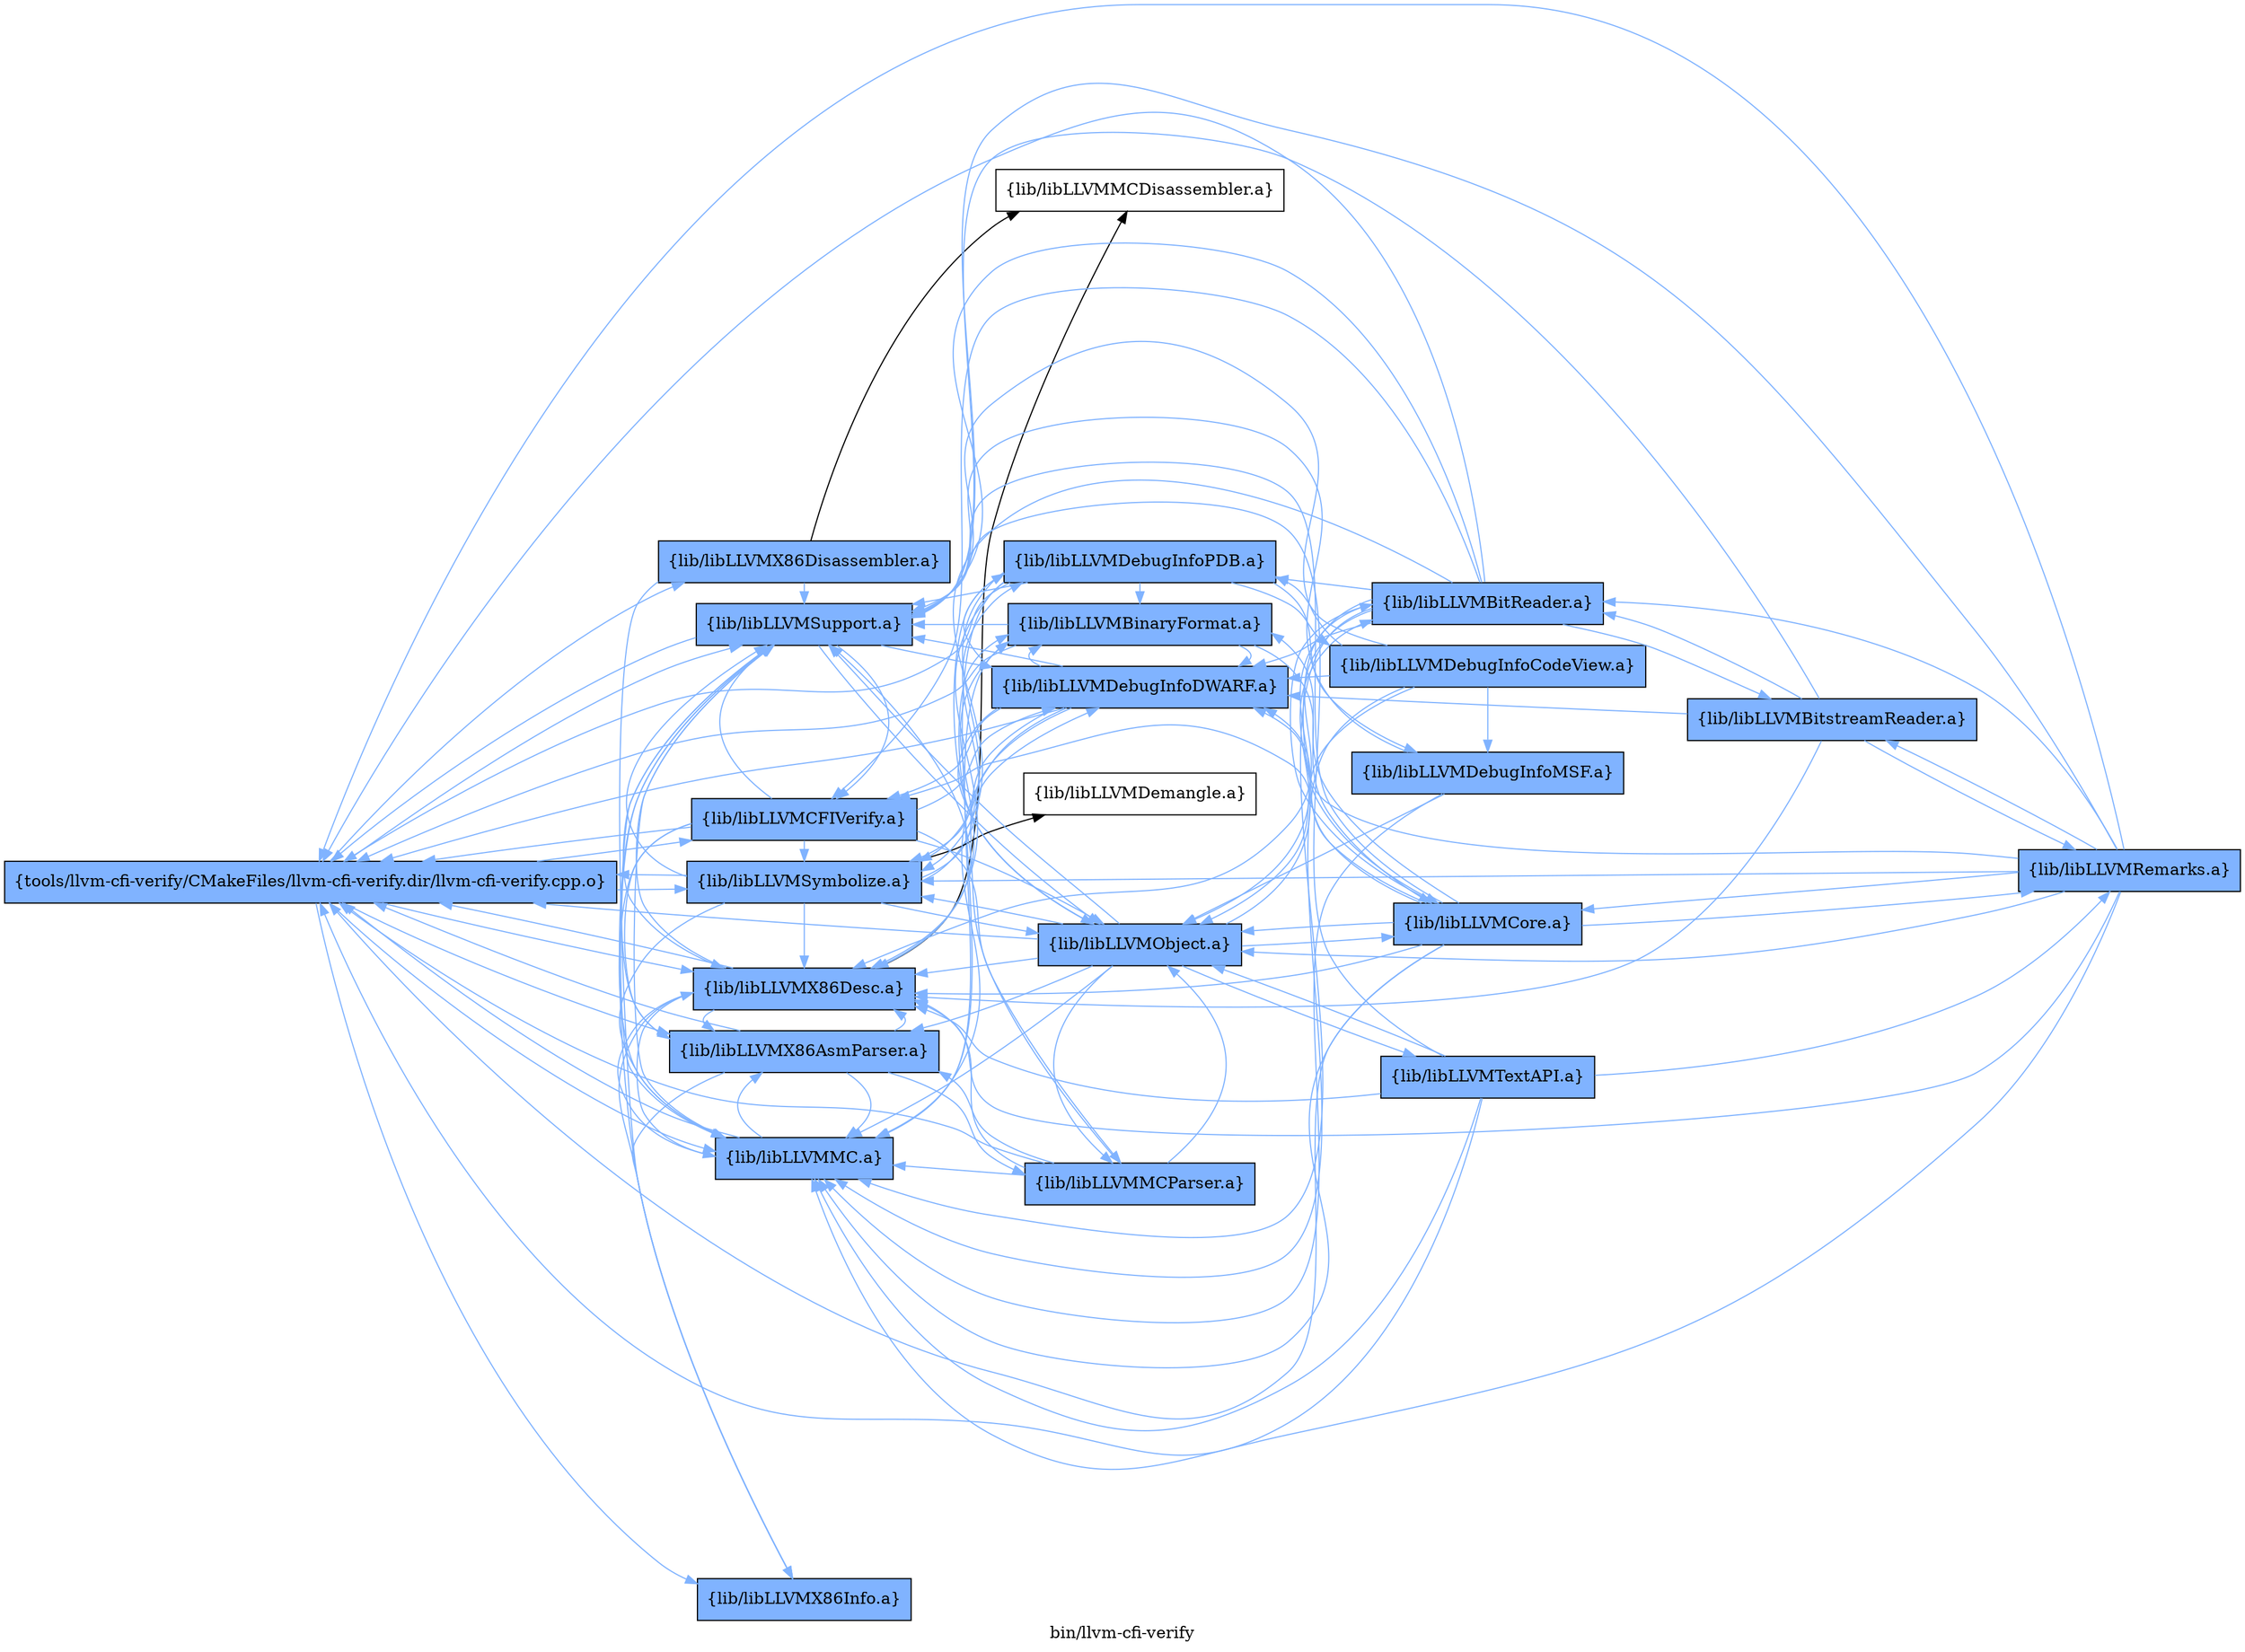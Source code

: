 digraph "bin/llvm-cfi-verify" {
	label="bin/llvm-cfi-verify";
	rankdir=LR;
	{ rank=same; Node0x55746a69e488;  }
	{ rank=same; Node0x55746a6a8708; Node0x55746a6a8258; Node0x55746a6a7d08; Node0x55746a6aa0f8; Node0x55746a6a9b08; Node0x55746a6a68b8; Node0x55746a6a6e08; Node0x55746a6a7358;  }
	{ rank=same; Node0x55746a6a96a8; Node0x55746a6a7808; Node0x55746a6a19a8; Node0x55746a6a9108; Node0x55746a6a6408; Node0x55746a6a5a08; Node0x55746a6a10e8;  }
	{ rank=same; Node0x55746a6a2c68; Node0x55746a6a3c08; Node0x55746a6a29e8; Node0x55746a6a3668; Node0x55746a6a5f58;  }

	Node0x55746a69e488 [shape=record,shape=box,group=1,style=filled,fillcolor="0.600000 0.5 1",label="{tools/llvm-cfi-verify/CMakeFiles/llvm-cfi-verify.dir/llvm-cfi-verify.cpp.o}"];
	Node0x55746a69e488 -> Node0x55746a6a8708[color="0.600000 0.5 1"];
	Node0x55746a69e488 -> Node0x55746a6a8258[color="0.600000 0.5 1"];
	Node0x55746a69e488 -> Node0x55746a6a7d08[color="0.600000 0.5 1"];
	Node0x55746a69e488 -> Node0x55746a6aa0f8[color="0.600000 0.5 1"];
	Node0x55746a69e488 -> Node0x55746a6a9b08[color="0.600000 0.5 1"];
	Node0x55746a69e488 -> Node0x55746a6a68b8[color="0.600000 0.5 1"];
	Node0x55746a69e488 -> Node0x55746a6a6e08[color="0.600000 0.5 1"];
	Node0x55746a69e488 -> Node0x55746a6a7358[color="0.600000 0.5 1"];
	Node0x55746a6a8708 [shape=record,shape=box,group=1,style=filled,fillcolor="0.600000 0.5 1",label="{lib/libLLVMX86AsmParser.a}"];
	Node0x55746a6a8708 -> Node0x55746a69e488[color="0.600000 0.5 1"];
	Node0x55746a6a8708 -> Node0x55746a6a8258[color="0.600000 0.5 1"];
	Node0x55746a6a8708 -> Node0x55746a6aa0f8[color="0.600000 0.5 1"];
	Node0x55746a6a8708 -> Node0x55746a6a9b08[color="0.600000 0.5 1"];
	Node0x55746a6a8708 -> Node0x55746a6a96a8[color="0.600000 0.5 1"];
	Node0x55746a6a8708 -> Node0x55746a6a68b8[color="0.600000 0.5 1"];
	Node0x55746a6a8258 [shape=record,shape=box,group=1,style=filled,fillcolor="0.600000 0.5 1",label="{lib/libLLVMX86Desc.a}"];
	Node0x55746a6a8258 -> Node0x55746a69e488[color="0.600000 0.5 1"];
	Node0x55746a6a8258 -> Node0x55746a6a9b08[color="0.600000 0.5 1"];
	Node0x55746a6a8258 -> Node0x55746a6a68b8[color="0.600000 0.5 1"];
	Node0x55746a6a8258 -> Node0x55746a6aa0f8[color="0.600000 0.5 1"];
	Node0x55746a6a8258 -> Node0x55746a6a7808;
	Node0x55746a6a8258 -> Node0x55746a6a8708[color="0.600000 0.5 1"];
	Node0x55746a6a8258 -> Node0x55746a6a19a8[color="0.600000 0.5 1"];
	Node0x55746a6a7d08 [shape=record,shape=box,group=1,style=filled,fillcolor="0.600000 0.5 1",label="{lib/libLLVMX86Disassembler.a}"];
	Node0x55746a6a7d08 -> Node0x55746a6aa0f8[color="0.600000 0.5 1"];
	Node0x55746a6a7d08 -> Node0x55746a6a68b8[color="0.600000 0.5 1"];
	Node0x55746a6a7d08 -> Node0x55746a6a7808;
	Node0x55746a6aa0f8 [shape=record,shape=box,group=1,style=filled,fillcolor="0.600000 0.5 1",label="{lib/libLLVMX86Info.a}"];
	Node0x55746a6aa0f8 -> Node0x55746a6a68b8[color="0.600000 0.5 1"];
	Node0x55746a6a9b08 [shape=record,shape=box,group=1,style=filled,fillcolor="0.600000 0.5 1",label="{lib/libLLVMMC.a}"];
	Node0x55746a6a9b08 -> Node0x55746a6a8258[color="0.600000 0.5 1"];
	Node0x55746a6a9b08 -> Node0x55746a6a68b8[color="0.600000 0.5 1"];
	Node0x55746a6a9b08 -> Node0x55746a6a8708[color="0.600000 0.5 1"];
	Node0x55746a6a9b08 -> Node0x55746a69e488[color="0.600000 0.5 1"];
	Node0x55746a6a9b08 -> Node0x55746a6a19a8[color="0.600000 0.5 1"];
	Node0x55746a6a68b8 [shape=record,shape=box,group=1,style=filled,fillcolor="0.600000 0.5 1",label="{lib/libLLVMSupport.a}"];
	Node0x55746a6a68b8 -> Node0x55746a6a9b08[color="0.600000 0.5 1"];
	Node0x55746a6a68b8 -> Node0x55746a69e488[color="0.600000 0.5 1"];
	Node0x55746a6a68b8 -> Node0x55746a6a8258[color="0.600000 0.5 1"];
	Node0x55746a6a68b8 -> Node0x55746a6a9108[color="0.600000 0.5 1"];
	Node0x55746a6a68b8 -> Node0x55746a6a7358[color="0.600000 0.5 1"];
	Node0x55746a6a68b8 -> Node0x55746a6a6408[color="0.600000 0.5 1"];
	Node0x55746a6a6e08 [shape=record,shape=box,group=1,style=filled,fillcolor="0.600000 0.5 1",label="{lib/libLLVMSymbolize.a}"];
	Node0x55746a6a6e08 -> Node0x55746a69e488[color="0.600000 0.5 1"];
	Node0x55746a6a6e08 -> Node0x55746a6a8258[color="0.600000 0.5 1"];
	Node0x55746a6a6e08 -> Node0x55746a6a9b08[color="0.600000 0.5 1"];
	Node0x55746a6a6e08 -> Node0x55746a6a68b8[color="0.600000 0.5 1"];
	Node0x55746a6a6e08 -> Node0x55746a6a9108[color="0.600000 0.5 1"];
	Node0x55746a6a6e08 -> Node0x55746a6a5a08[color="0.600000 0.5 1"];
	Node0x55746a6a6e08 -> Node0x55746a6a6408[color="0.600000 0.5 1"];
	Node0x55746a6a6e08 -> Node0x55746a6a10e8;
	Node0x55746a6a7358 [shape=record,shape=box,group=1,style=filled,fillcolor="0.600000 0.5 1",label="{lib/libLLVMCFIVerify.a}"];
	Node0x55746a6a7358 -> Node0x55746a69e488[color="0.600000 0.5 1"];
	Node0x55746a6a7358 -> Node0x55746a6a8708[color="0.600000 0.5 1"];
	Node0x55746a6a7358 -> Node0x55746a6a9b08[color="0.600000 0.5 1"];
	Node0x55746a6a7358 -> Node0x55746a6a68b8[color="0.600000 0.5 1"];
	Node0x55746a6a7358 -> Node0x55746a6a6e08[color="0.600000 0.5 1"];
	Node0x55746a6a7358 -> Node0x55746a6a9108[color="0.600000 0.5 1"];
	Node0x55746a6a7358 -> Node0x55746a6a96a8[color="0.600000 0.5 1"];
	Node0x55746a6a7358 -> Node0x55746a6a6408[color="0.600000 0.5 1"];
	Node0x55746a6a96a8 [shape=record,shape=box,group=1,style=filled,fillcolor="0.600000 0.5 1",label="{lib/libLLVMMCParser.a}"];
	Node0x55746a6a96a8 -> Node0x55746a6a68b8[color="0.600000 0.5 1"];
	Node0x55746a6a96a8 -> Node0x55746a69e488[color="0.600000 0.5 1"];
	Node0x55746a6a96a8 -> Node0x55746a6a8708[color="0.600000 0.5 1"];
	Node0x55746a6a96a8 -> Node0x55746a6a9b08[color="0.600000 0.5 1"];
	Node0x55746a6a96a8 -> Node0x55746a6a8258[color="0.600000 0.5 1"];
	Node0x55746a6a96a8 -> Node0x55746a6a9108[color="0.600000 0.5 1"];
	Node0x55746a6a7808 [shape=record,shape=box,group=0,label="{lib/libLLVMMCDisassembler.a}"];
	Node0x55746a6a19a8 [shape=record,shape=box,group=1,style=filled,fillcolor="0.600000 0.5 1",label="{lib/libLLVMBinaryFormat.a}"];
	Node0x55746a6a19a8 -> Node0x55746a6a2c68[color="0.600000 0.5 1"];
	Node0x55746a6a19a8 -> Node0x55746a6a68b8[color="0.600000 0.5 1"];
	Node0x55746a6a19a8 -> Node0x55746a6a6408[color="0.600000 0.5 1"];
	Node0x55746a6a19a8 -> Node0x55746a69e488[color="0.600000 0.5 1"];
	Node0x55746a6a9108 [shape=record,shape=box,group=1,style=filled,fillcolor="0.600000 0.5 1",label="{lib/libLLVMObject.a}"];
	Node0x55746a6a9108 -> Node0x55746a69e488[color="0.600000 0.5 1"];
	Node0x55746a6a9108 -> Node0x55746a6a68b8[color="0.600000 0.5 1"];
	Node0x55746a6a9108 -> Node0x55746a6a19a8[color="0.600000 0.5 1"];
	Node0x55746a6a9108 -> Node0x55746a6a9b08[color="0.600000 0.5 1"];
	Node0x55746a6a9108 -> Node0x55746a6a6e08[color="0.600000 0.5 1"];
	Node0x55746a6a9108 -> Node0x55746a6a8258[color="0.600000 0.5 1"];
	Node0x55746a6a9108 -> Node0x55746a6a3c08[color="0.600000 0.5 1"];
	Node0x55746a6a9108 -> Node0x55746a6a2c68[color="0.600000 0.5 1"];
	Node0x55746a6a9108 -> Node0x55746a6a8708[color="0.600000 0.5 1"];
	Node0x55746a6a9108 -> Node0x55746a6a96a8[color="0.600000 0.5 1"];
	Node0x55746a6a9108 -> Node0x55746a6a29e8[color="0.600000 0.5 1"];
	Node0x55746a6a5a08 [shape=record,shape=box,group=1,style=filled,fillcolor="0.600000 0.5 1",label="{lib/libLLVMDebugInfoPDB.a}"];
	Node0x55746a6a5a08 -> Node0x55746a6a68b8[color="0.600000 0.5 1"];
	Node0x55746a6a5a08 -> Node0x55746a6a9108[color="0.600000 0.5 1"];
	Node0x55746a6a5a08 -> Node0x55746a69e488[color="0.600000 0.5 1"];
	Node0x55746a6a5a08 -> Node0x55746a6a9b08[color="0.600000 0.5 1"];
	Node0x55746a6a5a08 -> Node0x55746a6a6e08[color="0.600000 0.5 1"];
	Node0x55746a6a5a08 -> Node0x55746a6a19a8[color="0.600000 0.5 1"];
	Node0x55746a6a5a08 -> Node0x55746a6a3668[color="0.600000 0.5 1"];
	Node0x55746a6a5a08 -> Node0x55746a6a8258[color="0.600000 0.5 1"];
	Node0x55746a6a5a08 -> Node0x55746a6a5f58[color="0.600000 0.5 1"];
	Node0x55746a6a6408 [shape=record,shape=box,group=1,style=filled,fillcolor="0.600000 0.5 1",label="{lib/libLLVMDebugInfoDWARF.a}"];
	Node0x55746a6a6408 -> Node0x55746a69e488[color="0.600000 0.5 1"];
	Node0x55746a6a6408 -> Node0x55746a6a8258[color="0.600000 0.5 1"];
	Node0x55746a6a6408 -> Node0x55746a6a9b08[color="0.600000 0.5 1"];
	Node0x55746a6a6408 -> Node0x55746a6a68b8[color="0.600000 0.5 1"];
	Node0x55746a6a6408 -> Node0x55746a6a6e08[color="0.600000 0.5 1"];
	Node0x55746a6a6408 -> Node0x55746a6a9108[color="0.600000 0.5 1"];
	Node0x55746a6a6408 -> Node0x55746a6a7358[color="0.600000 0.5 1"];
	Node0x55746a6a6408 -> Node0x55746a6a19a8[color="0.600000 0.5 1"];
	Node0x55746a6a6408 -> Node0x55746a6a5a08[color="0.600000 0.5 1"];
	Node0x55746a6a10e8 [shape=record,shape=box,group=0,label="{lib/libLLVMDemangle.a}"];
	Node0x55746a6a3c08 [shape=record,shape=box,group=1,style=filled,fillcolor="0.600000 0.5 1",label="{lib/libLLVMBitReader.a}"];
	Node0x55746a6a3c08 -> Node0x55746a69e488[color="0.600000 0.5 1"];
	Node0x55746a6a3c08 -> Node0x55746a6a8258[color="0.600000 0.5 1"];
	Node0x55746a6a3c08 -> Node0x55746a6a9b08[color="0.600000 0.5 1"];
	Node0x55746a6a3c08 -> Node0x55746a6a68b8[color="0.600000 0.5 1"];
	Node0x55746a6a3c08 -> Node0x55746a6a6e08[color="0.600000 0.5 1"];
	Node0x55746a6a3c08 -> Node0x55746a6a9108[color="0.600000 0.5 1"];
	Node0x55746a6a3c08 -> Node0x55746a6a7358[color="0.600000 0.5 1"];
	Node0x55746a6a3c08 -> Node0x55746a6a6408[color="0.600000 0.5 1"];
	Node0x55746a6a3c08 -> Node0x55746a6a2c68[color="0.600000 0.5 1"];
	Node0x55746a6a3c08 -> Node0x55746a6a23a8[color="0.600000 0.5 1"];
	Node0x55746a6a3c08 -> Node0x55746a6a5a08[color="0.600000 0.5 1"];
	Node0x55746a6a2c68 [shape=record,shape=box,group=1,style=filled,fillcolor="0.600000 0.5 1",label="{lib/libLLVMCore.a}"];
	Node0x55746a6a2c68 -> Node0x55746a69e488[color="0.600000 0.5 1"];
	Node0x55746a6a2c68 -> Node0x55746a6a8258[color="0.600000 0.5 1"];
	Node0x55746a6a2c68 -> Node0x55746a6a68b8[color="0.600000 0.5 1"];
	Node0x55746a6a2c68 -> Node0x55746a6a3c08[color="0.600000 0.5 1"];
	Node0x55746a6a2c68 -> Node0x55746a6a9b08[color="0.600000 0.5 1"];
	Node0x55746a6a2c68 -> Node0x55746a6a19a8[color="0.600000 0.5 1"];
	Node0x55746a6a2c68 -> Node0x55746a6a9108[color="0.600000 0.5 1"];
	Node0x55746a6a2c68 -> Node0x55746a6a7358[color="0.600000 0.5 1"];
	Node0x55746a6a2c68 -> Node0x55746a6a3118[color="0.600000 0.5 1"];
	Node0x55746a6a2c68 -> Node0x55746a6a6408[color="0.600000 0.5 1"];
	Node0x55746a6a29e8 [shape=record,shape=box,group=1,style=filled,fillcolor="0.600000 0.5 1",label="{lib/libLLVMTextAPI.a}"];
	Node0x55746a6a29e8 -> Node0x55746a6a68b8[color="0.600000 0.5 1"];
	Node0x55746a6a29e8 -> Node0x55746a69e488[color="0.600000 0.5 1"];
	Node0x55746a6a29e8 -> Node0x55746a6a9b08[color="0.600000 0.5 1"];
	Node0x55746a6a29e8 -> Node0x55746a6a9108[color="0.600000 0.5 1"];
	Node0x55746a6a29e8 -> Node0x55746a6a3118[color="0.600000 0.5 1"];
	Node0x55746a6a29e8 -> Node0x55746a6a8258[color="0.600000 0.5 1"];
	Node0x55746a6a3668 [shape=record,shape=box,group=1,style=filled,fillcolor="0.600000 0.5 1",label="{lib/libLLVMDebugInfoCodeView.a}"];
	Node0x55746a6a3668 -> Node0x55746a6a68b8[color="0.600000 0.5 1"];
	Node0x55746a6a3668 -> Node0x55746a6a9b08[color="0.600000 0.5 1"];
	Node0x55746a6a3668 -> Node0x55746a6a9108[color="0.600000 0.5 1"];
	Node0x55746a6a3668 -> Node0x55746a6a5a08[color="0.600000 0.5 1"];
	Node0x55746a6a3668 -> Node0x55746a6a5f58[color="0.600000 0.5 1"];
	Node0x55746a6a3668 -> Node0x55746a6a6408[color="0.600000 0.5 1"];
	Node0x55746a6a5f58 [shape=record,shape=box,group=1,style=filled,fillcolor="0.600000 0.5 1",label="{lib/libLLVMDebugInfoMSF.a}"];
	Node0x55746a6a5f58 -> Node0x55746a6a9b08[color="0.600000 0.5 1"];
	Node0x55746a6a5f58 -> Node0x55746a6a68b8[color="0.600000 0.5 1"];
	Node0x55746a6a5f58 -> Node0x55746a6a9108[color="0.600000 0.5 1"];
	Node0x55746a6a23a8 [shape=record,shape=box,group=1,style=filled,fillcolor="0.600000 0.5 1",label="{lib/libLLVMBitstreamReader.a}"];
	Node0x55746a6a23a8 -> Node0x55746a6a8258[color="0.600000 0.5 1"];
	Node0x55746a6a23a8 -> Node0x55746a6a68b8[color="0.600000 0.5 1"];
	Node0x55746a6a23a8 -> Node0x55746a6a6408[color="0.600000 0.5 1"];
	Node0x55746a6a23a8 -> Node0x55746a6a3c08[color="0.600000 0.5 1"];
	Node0x55746a6a23a8 -> Node0x55746a6a3118[color="0.600000 0.5 1"];
	Node0x55746a6a3118 [shape=record,shape=box,group=1,style=filled,fillcolor="0.600000 0.5 1",label="{lib/libLLVMRemarks.a}"];
	Node0x55746a6a3118 -> Node0x55746a6a68b8[color="0.600000 0.5 1"];
	Node0x55746a6a3118 -> Node0x55746a6a6408[color="0.600000 0.5 1"];
	Node0x55746a6a3118 -> Node0x55746a6a3c08[color="0.600000 0.5 1"];
	Node0x55746a6a3118 -> Node0x55746a6a9b08[color="0.600000 0.5 1"];
	Node0x55746a6a3118 -> Node0x55746a6a6e08[color="0.600000 0.5 1"];
	Node0x55746a6a3118 -> Node0x55746a6a2c68[color="0.600000 0.5 1"];
	Node0x55746a6a3118 -> Node0x55746a69e488[color="0.600000 0.5 1"];
	Node0x55746a6a3118 -> Node0x55746a6a8258[color="0.600000 0.5 1"];
	Node0x55746a6a3118 -> Node0x55746a6a9108[color="0.600000 0.5 1"];
	Node0x55746a6a3118 -> Node0x55746a6a23a8[color="0.600000 0.5 1"];
}
